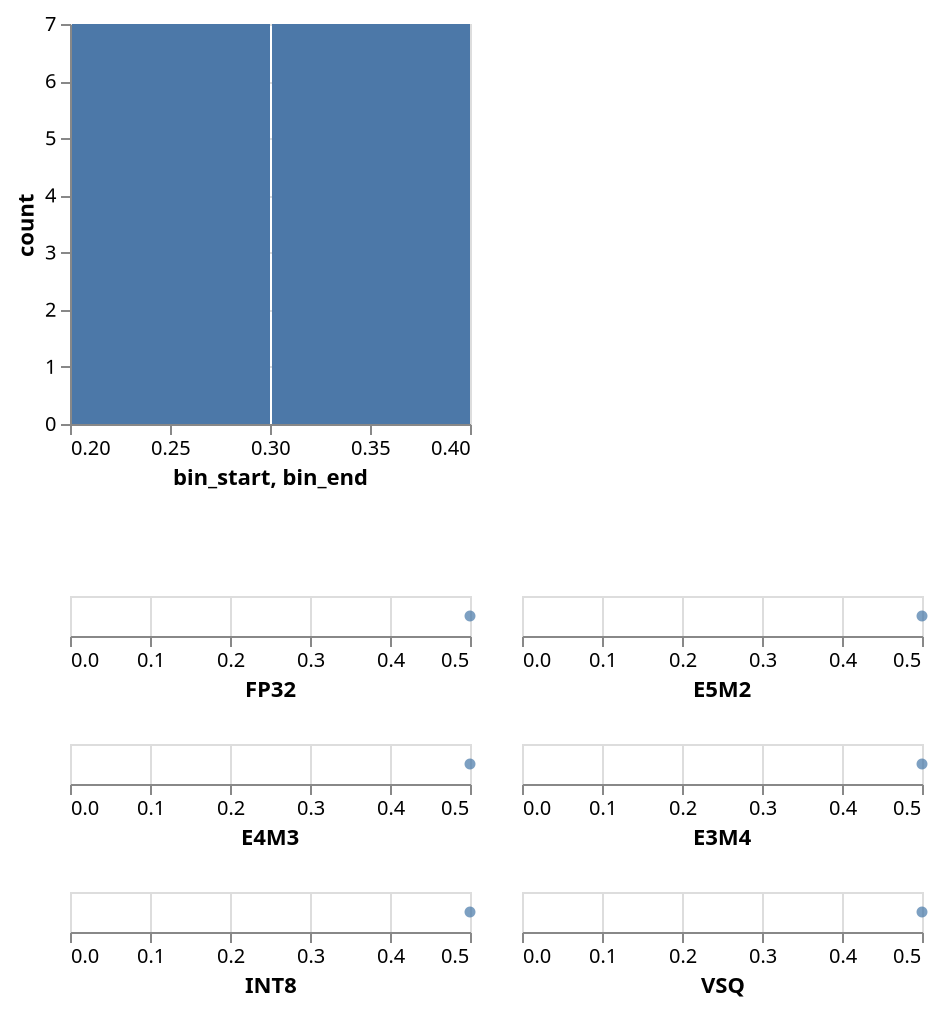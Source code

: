 {
  "$schema": "https://vega.github.io/schema/vega/v5.json",
  "background": "white",
  "padding": 5,
  "layout": {"columns": 1, "padding": 50},
  "data": [
    {"name": "data_FP32", "values": [{"value": 0.5, "type_": "FP32"}]},
    {"name": "data_E5M2", "values": [{"value": 0.5, "type_": "E5M2"}]},
    {"name": "data_E4M3", "values": [{"value": 0.5, "type_": "E4M3"}]},
    {"name": "data_E3M4", "values": [{"value": 0.5, "type_": "E3M4"}]},
    {"name": "data_INT8", "values": [{"value": 0.5, "type_": "INT8"}]},
    {"name": "data_VSQ", "values": [{"value": 0.5, "type_": "VSQ"}]},
    {
      "name": "hist_source_0",
      "values": [
          {"bin_start": 0.3, "bin_end": 0.4, "count": 7},
          {"bin_start": 0.2, "bin_end": 0.3, "count": 7}
      ]
    },
    {
      "name": "hist_data_0",
      "source": "hist_source_0",
      "transform": [
        {
          "type": "stack",
          "groupby": ["bin_start", "bin_start"],
          "field": "count",
          "sort": {"field": [], "order": []},
          "as": ["count_start", "count_end"],
          "offset": "zero"
        },
        {
          "type": "filter",
          "expr": "isValid(datum[\"bin_start\"]) && isFinite(+datum[\"bin_start\"]) && isValid(datum[\"count\"]) && isFinite(+datum[\"count\"])"
        }
      ]
    }
  ],
  "marks": [
    {
      "type": "group",
      "name": "hist_group",
      "style": "cell",
      "signals": [
        {"name": "hist_height", "value": 200},
        {"name": "hist_width", "value": 200}
      ],
      "marks": [
        {
          "type": "group",
          "name": "child__FP32_group",
          "style": "cell",
          "encode": {
            "update": {
              "width": {"signal": "hist_width"},
              "height": {"signal": "hist_height"}
            }
          },
          "signals": [{"name": "height", "update": "hist_height"}],
          "marks": [
            {
              "name": "hist_marks",
              "type": "rect",
              "style": ["bar"],
              "from": {"data": "hist_data_0"},
              "encode": {
                "update": {
                  "fill": {"value": "#4c78a8"},
                  "ariaRoleDescription": {"value": "bar"},
                  "x2": {"scale": "x", "field": "bin_start", "offset": 1},
                  "x": {"scale": "x", "field": "bin_end"},
                  "y": {"scale": "y", "field": "count_end"},
                  "y2": {"scale": "y", "field": "count_start"}
                }
              }
            }
          ],
          "axes": [
            {
              "scale": "y",
              "orient": "left",
              "gridScale": "x",
              "grid": true,
              "tickCount": {"signal": "ceil(hist_height/40)"},
              "domain": false,
              "labels": false,
              "aria": false,
              "maxExtent": 0,
              "minExtent": 0,
              "ticks": false,
              "zindex": 0
            },
            {
              "scale": "x",
              "orient": "bottom",
              "grid": false,
              "title": "bin_start, bin_end",
              "labelFlush": true,
              "labelOverlap": true,
              "tickCount": {"signal": "ceil(hist_width/40)"},
              "zindex": 0
            },
            {
              "scale": "y",
              "orient": "left",
              "grid": false,
              "title": "count",
              "labelOverlap": true,
              "tickCount": {"signal": "ceil(hist_height/40)"},
              "zindex": 0
            }
          ]
        }
      ],
      "scales": [
        {
          "name": "x",
          "type": "linear",
          "domain": {"data": "hist_data_0", "fields": ["bin_start", "bin_end"]},
          "range": [0, {"signal": "hist_width"}],
          "zero": false
        },
        {
          "name": "y",
          "type": "linear",
          "domain": {"data": "hist_data_0", "fields": ["count_start", "count_end"]},
          "range": [{"signal": "hist_height"}, 0],
          "nice": true,
          "zero": true
        }
      ]
    },
    {
      "type": "group",
      "name": "scale_group",
      "style": "cell",
      "signals": [
        {"name": "childWidth", "value": 200},
        {"name": "childHeight", "value": 20},
        {"name": "point_color", "value": "#4778a8"}
      ],
      "layout": {"padding": 20, "columns": 2, "bounds": "full", "align": "all"},
      "marks": [
        {
          "type": "group",
          "name": "child__FP32_group",
          "style": "cell",
          "encode": {
            "update": {
              "width": {"signal": "childWidth"},
              "height": {"signal": "childHeight"}
            }
          },
          "signals": [{"name": "height", "update": "childHeight"}],
          "marks": [
            {
              "type": "symbol",
              "name": "child__FP32_marks",
              "style": "point",
              "from": {"data": "data_FP32"},
              "encode": {
                "update": {
                  "opacity": {"value": 0.7},
                  "fill": {"signal": "point_color"},
                  "ariaRoleDescription": {"value": "point"},
                  "x": {"scale": "child__FP32_x", "field": "value"},
                  "y": {"signal": "childHeight", "mult": 0.5},
                  "tooltip": [{"signal": "{\"value\":datum[\"value\"]}"}]
                }
              }
            }
          ],
          "axes": [
            {
              "scale": "child__FP32_x",
              "orient": "bottom",
              "grid": true,
              "tickCount": {"signal": "ceil(childWidth/40)"},
              "domain": false,
              "labels": false,
              "aria": false,
              "maxExtent": 0,
              "minExtent": 0,
              "ticks": false,
              "zindex": 0
            },
            {
              "scale": "child__FP32_x",
              "orient": "bottom",
              "grid": false,
              "tickCount": {"signal": "ceil(childWidth/40)"},
              "zindex": 0,
              "labelFlush": true,
              "labelOverlap": true,
              "title": "FP32"
            }
          ]
        },
        {
          "type": "group",
          "name": "child__E5M2_group",
          "style": "cell",
          "encode": {
            "update": {
              "width": {"signal": "childWidth"},
              "height": {"signal": "childHeight"}
            }
          },
          "signals": [{"name": "height", "update": "childHeight"}],
          "marks": [
            {
              "type": "symbol",
              "name": "child__E5M2_marks",
              "style": "point",
              "from": {"data": "data_E5M2"},
              "encode": {
                "update": {
                  "opacity": {"value": 0.7},
                  "fill": {"signal": "point_color"},
                  "ariaRoleDescription": {"value": "point"},
                  "x": {"scale": "child__E5M2_x", "field": "value"},
                  "y": {"signal": "childHeight", "mult": 0.5},
                  "tooltip": [{"signal": "{\"value\":datum[\"value\"]}"}]
                }
              }
            }
          ],
          "axes": [
            {
              "scale": "child__E5M2_x",
              "orient": "bottom",
              "grid": true,
              "tickCount": {"signal": "ceil(childWidth/40)"},
              "domain": false,
              "labels": false,
              "aria": false,
              "maxExtent": 0,
              "minExtent": 0,
              "ticks": false,
              "zindex": 0
            },
            {
              "scale": "child__E5M2_x",
              "orient": "bottom",
              "grid": false,
              "tickCount": {"signal": "ceil(childWidth/40)"},
              "zindex": 0,
              "labelFlush": true,
              "labelOverlap": true,
              "title": "E5M2"
            }
          ]
        },
        {
          "type": "group",
          "name": "child__E4M3_group",
          "style": "cell",
          "encode": {
            "update": {
              "width": {"signal": "childWidth"},
              "height": {"signal": "childHeight"}
            }
          },
          "signals": [{"name": "height", "update": "childHeight"}],
          "marks": [
            {
              "type": "symbol",
              "name": "child__E4M3_marks",
              "style": "point",
              "from": {"data": "data_E4M3"},
              "encode": {
                "update": {
                  "opacity": {"value": 0.7},
                  "fill": {"signal": "point_color"},
                  "ariaRoleDescription": {"value": "point"},
                  "x": {"scale": "child__E4M3_x", "field": "value"},
                  "y": {"signal": "childHeight", "mult": 0.5},
                  "tooltip": [{"signal": "{\"value\":datum[\"value\"]}"}]
                }
              }
            }
          ],
          "axes": [
            {
              "scale": "child__E4M3_x",
              "orient": "bottom",
              "grid": true,
              "tickCount": {"signal": "ceil(childWidth/40)"},
              "domain": false,
              "labels": false,
              "aria": false,
              "maxExtent": 0,
              "minExtent": 0,
              "ticks": false,
              "zindex": 0
            },
            {
              "scale": "child__E4M3_x",
              "orient": "bottom",
              "grid": false,
              "tickCount": {"signal": "ceil(childWidth/40)"},
              "zindex": 0,
              "labelFlush": true,
              "labelOverlap": true,
              "title": "E4M3"
            }
          ]
        },
        {
          "type": "group",
          "name": "child__E3M4_group",
          "style": "cell",
          "encode": {
            "update": {
              "width": {"signal": "childWidth"},
              "height": {"signal": "childHeight"}
            }
          },
          "signals": [{"name": "height", "update": "childHeight"}],
          "marks": [
            {
              "type": "symbol",
              "name": "child__E3M4_marks",
              "style": "point",
              "from": {"data": "data_E3M4"},
              "encode": {
                "update": {
                  "opacity": {"value": 0.7},
                  "fill": {"signal": "point_color"},
                  "ariaRoleDescription": {"value": "point"},
                  "x": {"scale": "child__E3M4_x", "field": "value"},
                  "y": {"signal": "childHeight", "mult": 0.5},
                  "tooltip": [{"signal": "{\"value\":datum[\"value\"]}"}]
                }
              }
            }
          ],
          "axes": [
            {
              "scale": "child__E3M4_x",
              "orient": "bottom",
              "grid": true,
              "tickCount": {"signal": "ceil(childWidth/40)"},
              "domain": false,
              "labels": false,
              "aria": false,
              "maxExtent": 0,
              "minExtent": 0,
              "ticks": false,
              "zindex": 0
            },
            {
              "scale": "child__E3M4_x",
              "orient": "bottom",
              "grid": false,
              "tickCount": {"signal": "ceil(childWidth/40)"},
              "zindex": 0,
              "labelFlush": true,
              "labelOverlap": true,
              "title": "E3M4"
            }
          ]
        },
        {
          "type": "group",
          "name": "child__INT8_group",
          "style": "cell",
          "encode": {
            "update": {
              "width": {"signal": "childWidth"},
              "height": {"signal": "childHeight"}
            }
          },
          "signals": [{"name": "height", "update": "childHeight"}],
          "marks": [
            {
              "type": "symbol",
              "name": "child__INT8_marks",
              "style": "point",
              "from": {"data": "data_INT8"},
              "encode": {
                "update": {
                  "opacity": {"value": 0.7},
                  "fill": {"signal": "point_color"},
                  "ariaRoleDescription": {"value": "point"},
                  "x": {"scale": "child__INT8_x", "field": "value"},
                  "y": {"signal": "childHeight", "mult": 0.5},
                  "tooltip": [{"signal": "{\"value\":datum[\"value\"]}"}]
                }
              }
            }
          ],
          "axes": [
            {
              "scale": "child__INT8_x",
              "orient": "bottom",
              "grid": true,
              "tickCount": {"signal": "ceil(childWidth/40)"},
              "domain": false,
              "labels": false,
              "aria": false,
              "maxExtent": 0,
              "minExtent": 0,
              "ticks": false,
              "zindex": 0
            },
            {
              "scale": "child__INT8_x",
              "orient": "bottom",
              "grid": false,
              "tickCount": {"signal": "ceil(childWidth/40)"},
              "zindex": 0,
              "labelFlush": true,
              "labelOverlap": true,
              "title": "INT8"
            }
          ]
        },
        {
          "type": "group",
          "name": "child__VSQ_group",
          "style": "cell",
          "encode": {
            "update": {
              "width": {"signal": "childWidth"},
              "height": {"signal": "childHeight"}
            }
          },
          "signals": [{"name": "height", "update": "childHeight"}],
          "marks": [
            {
              "type": "symbol",
              "name": "child__VSQ_marks",
              "style": "point",
              "from": {"data": "data_VSQ"},
              "encode": {
                "update": {
                  "opacity": {"value": 0.7},
                  "fill": {"signal": "point_color"},
                  "ariaRoleDescription": {"value": "point"},
                  "x": {"scale": "child__VSQ_x", "field": "value"},
                  "y": {"signal": "childHeight", "mult": 0.5},
                  "tooltip": [{"signal": "{\"value\":datum[\"value\"]}"}]
                }
              }
            }
          ],
          "axes": [
            {
              "scale": "child__VSQ_x",
              "orient": "bottom",
              "grid": true,
              "tickCount": {"signal": "ceil(childWidth/40)"},
              "domain": false,
              "labels": false,
              "aria": false,
              "maxExtent": 0,
              "minExtent": 0,
              "ticks": false,
              "zindex": 0
            },
            {
              "scale": "child__VSQ_x",
              "orient": "bottom",
              "grid": false,
              "tickCount": {"signal": "ceil(childWidth/40)"},
              "zindex": 0,
              "labelFlush": true,
              "labelOverlap": true,
              "title": "VSQ"
            }
          ]
        }
      ],
      "scales": [
        {
          "name": "child__FP32_x",
          "type": "linear",
          "domain": {"data": "data_FP32", "field": "value"},
          "range": [0, {"signal": "childWidth"}],
          "nice": true,
          "zero": true
        },
        {
          "name": "child__E5M2_x",
          "type": "linear",
          "domain": {"data": "data_E5M2", "field": "value"},
          "range": [0, {"signal": "childWidth"}],
          "nice": true,
          "zero": true
        },
        {
          "name": "child__E4M3_x",
          "type": "linear",
          "domain": {"data": "data_E4M3", "field": "value"},
          "range": [0, {"signal": "childWidth"}],
          "nice": true,
          "zero": true
        },
        {
          "name": "child__E3M4_x",
          "type": "linear",
          "domain": {"data": "data_E3M4", "field": "value"},
          "range": [0, {"signal": "childWidth"}],
          "nice": true,
          "zero": true
        },
        {
          "name": "child__INT8_x",
          "type": "linear",
          "domain": {"data": "data_INT8", "field": "value"},
          "range": [0, {"signal": "childWidth"}],
          "nice": true,
          "zero": true
        },
        {
          "name": "child__VSQ_x",
          "type": "linear",
          "domain": {"data": "data_VSQ", "field": "value"},
          "range": [0, {"signal": "childWidth"}],
          "nice": true,
          "zero": true
        }
      ]
    }
  ]
}
